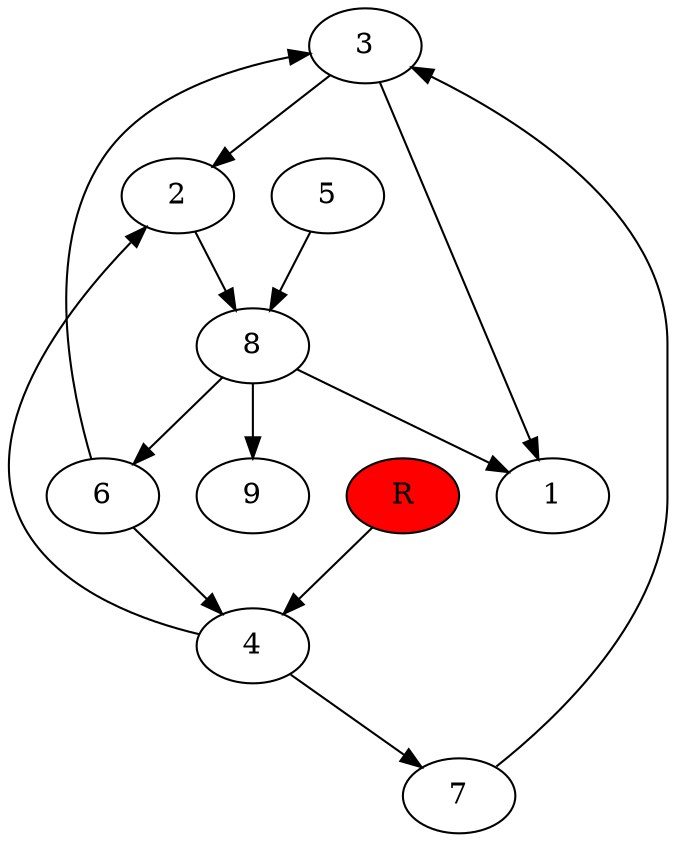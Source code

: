 digraph prb30000 {
	1
	2
	3
	4
	5
	6
	7
	8
	R [fillcolor="#ff0000" style=filled]
	2 -> 8
	3 -> 1
	3 -> 2
	4 -> 2
	4 -> 7
	5 -> 8
	6 -> 3
	6 -> 4
	7 -> 3
	8 -> 1
	8 -> 6
	8 -> 9
	R -> 4
}
